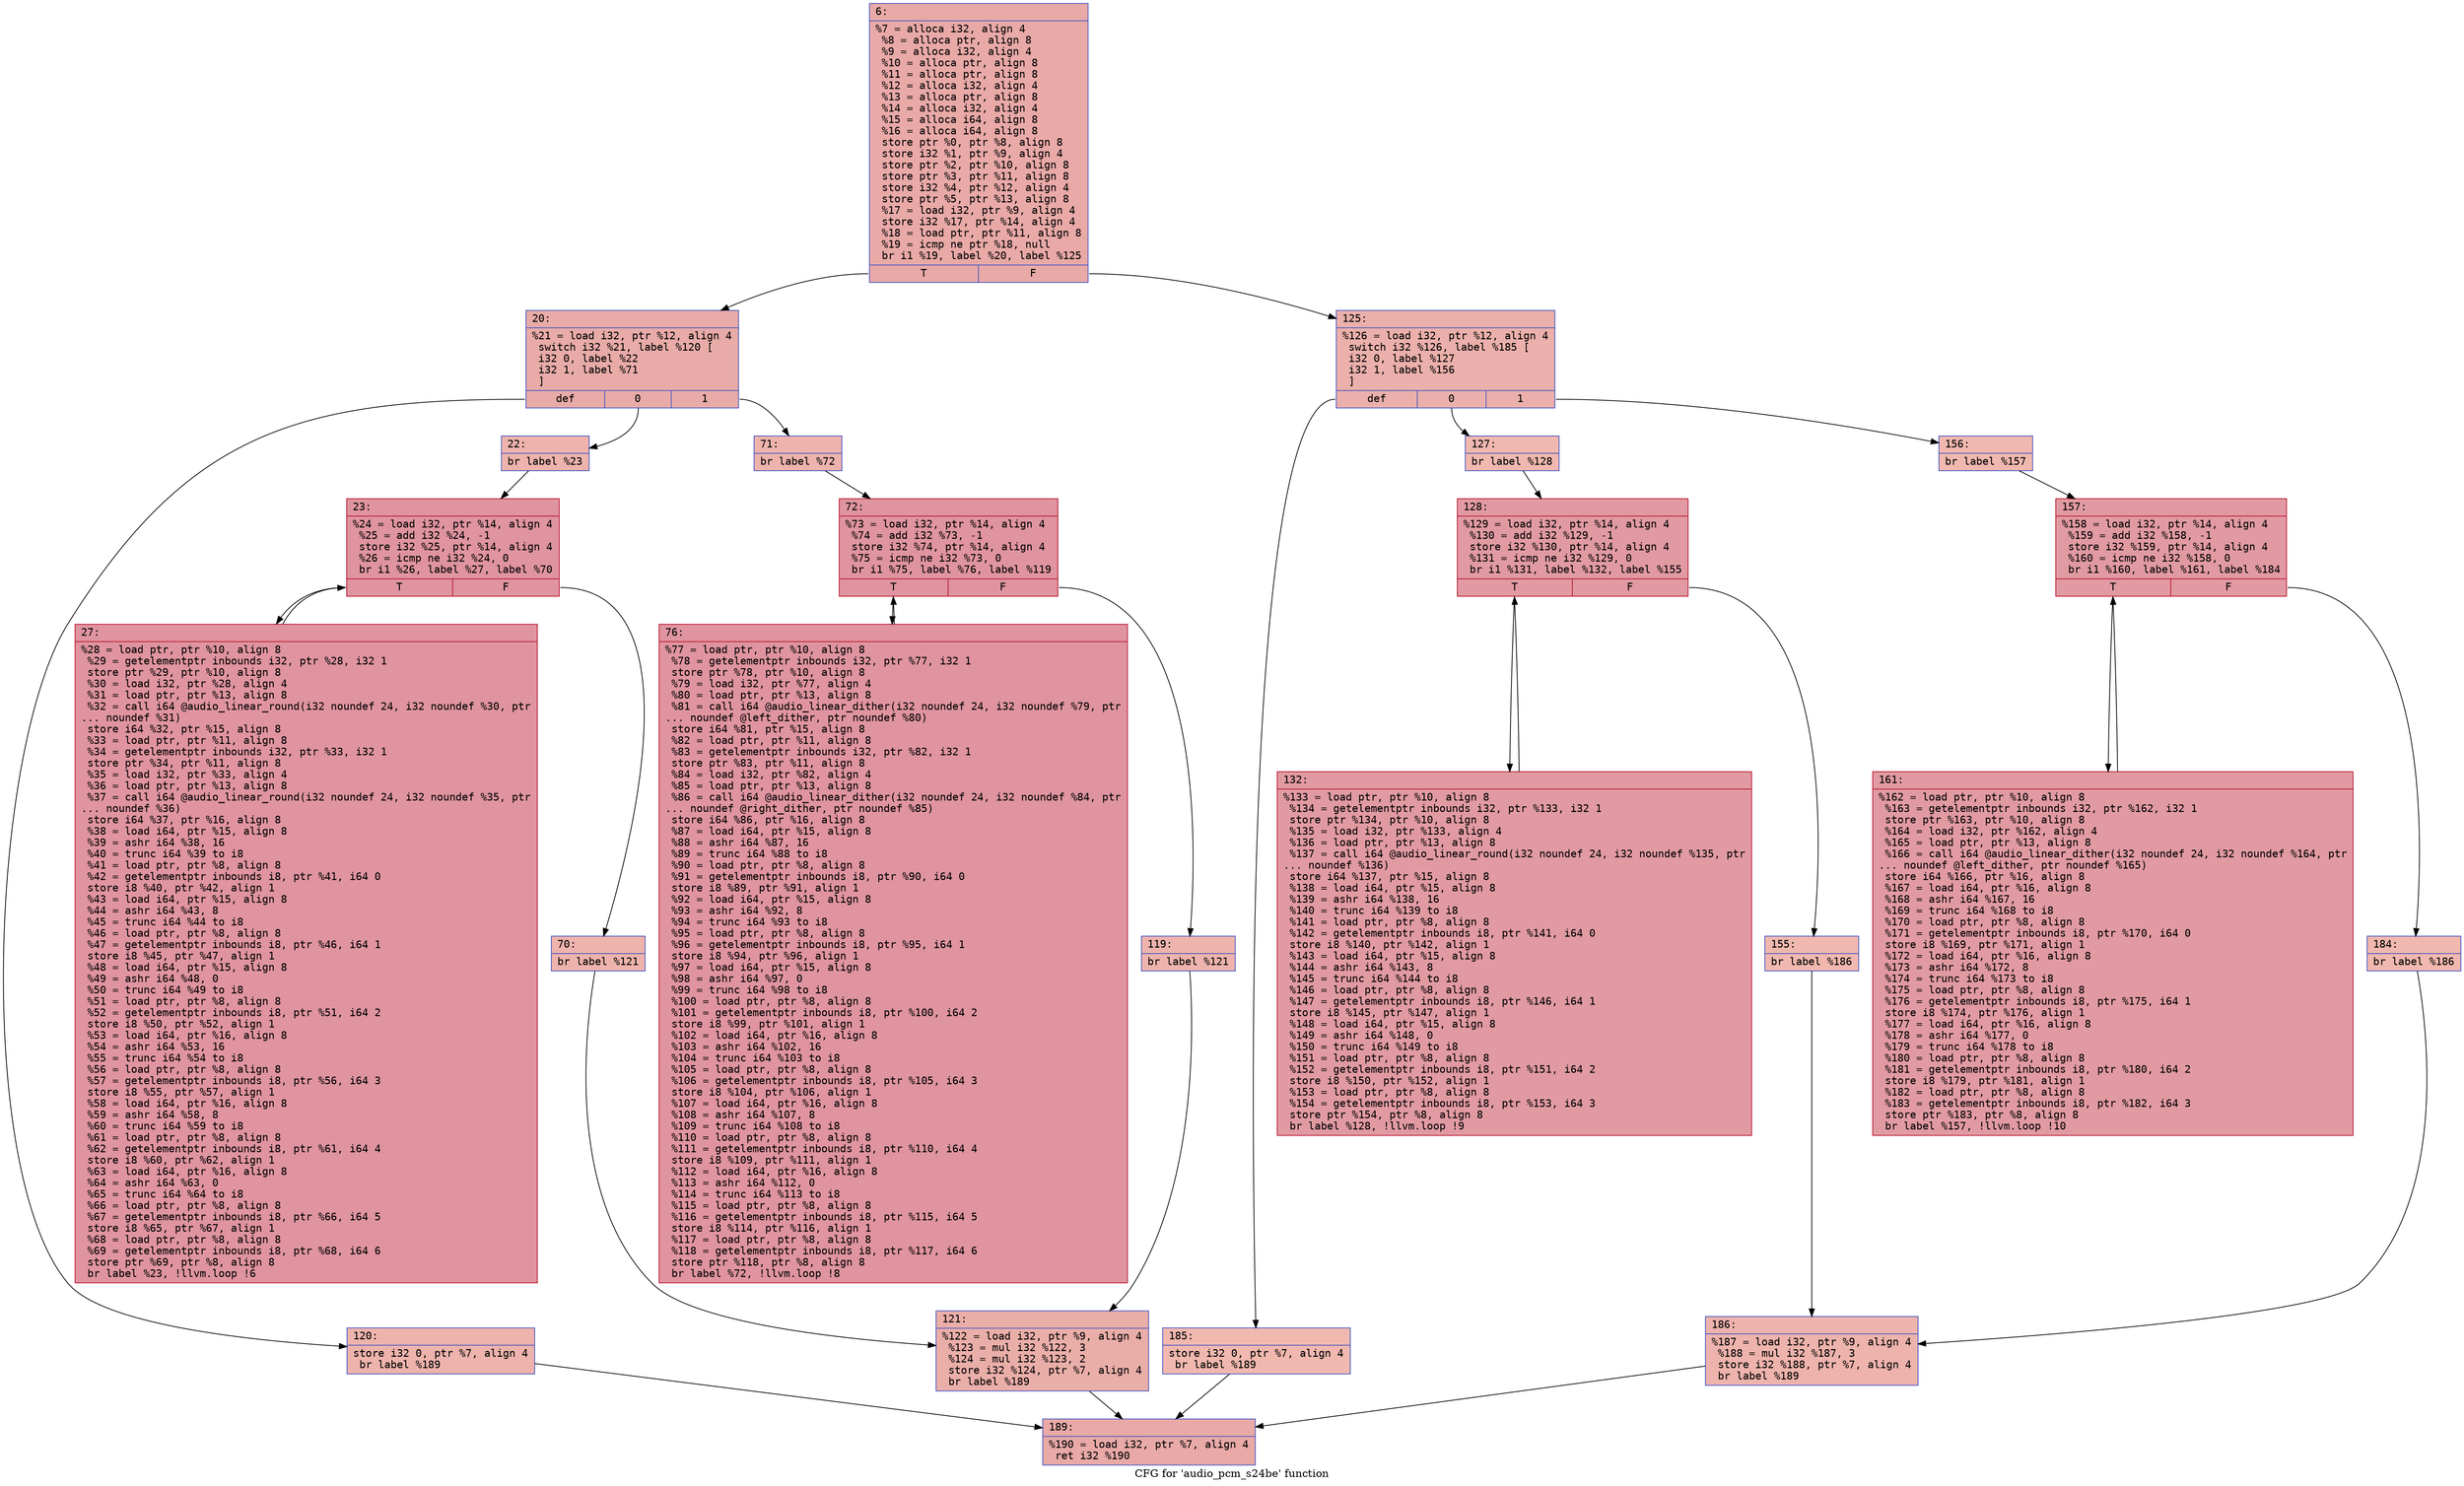 digraph "CFG for 'audio_pcm_s24be' function" {
	label="CFG for 'audio_pcm_s24be' function";

	Node0x6000022d9c70 [shape=record,color="#3d50c3ff", style=filled, fillcolor="#ca3b3770" fontname="Courier",label="{6:\l|  %7 = alloca i32, align 4\l  %8 = alloca ptr, align 8\l  %9 = alloca i32, align 4\l  %10 = alloca ptr, align 8\l  %11 = alloca ptr, align 8\l  %12 = alloca i32, align 4\l  %13 = alloca ptr, align 8\l  %14 = alloca i32, align 4\l  %15 = alloca i64, align 8\l  %16 = alloca i64, align 8\l  store ptr %0, ptr %8, align 8\l  store i32 %1, ptr %9, align 4\l  store ptr %2, ptr %10, align 8\l  store ptr %3, ptr %11, align 8\l  store i32 %4, ptr %12, align 4\l  store ptr %5, ptr %13, align 8\l  %17 = load i32, ptr %9, align 4\l  store i32 %17, ptr %14, align 4\l  %18 = load ptr, ptr %11, align 8\l  %19 = icmp ne ptr %18, null\l  br i1 %19, label %20, label %125\l|{<s0>T|<s1>F}}"];
	Node0x6000022d9c70:s0 -> Node0x6000022d9cc0[tooltip="6 -> 20\nProbability 62.50%" ];
	Node0x6000022d9c70:s1 -> Node0x6000022da030[tooltip="6 -> 125\nProbability 37.50%" ];
	Node0x6000022d9cc0 [shape=record,color="#3d50c3ff", style=filled, fillcolor="#cc403a70" fontname="Courier",label="{20:\l|  %21 = load i32, ptr %12, align 4\l  switch i32 %21, label %120 [\l    i32 0, label %22\l    i32 1, label %71\l  ]\l|{<s0>def|<s1>0|<s2>1}}"];
	Node0x6000022d9cc0:s0 -> Node0x6000022d9f90[tooltip="20 -> 120\nProbability 33.33%" ];
	Node0x6000022d9cc0:s1 -> Node0x6000022d9d10[tooltip="20 -> 22\nProbability 33.33%" ];
	Node0x6000022d9cc0:s2 -> Node0x6000022d9e50[tooltip="20 -> 71\nProbability 33.33%" ];
	Node0x6000022d9d10 [shape=record,color="#3d50c3ff", style=filled, fillcolor="#d6524470" fontname="Courier",label="{22:\l|  br label %23\l}"];
	Node0x6000022d9d10 -> Node0x6000022d9d60[tooltip="22 -> 23\nProbability 100.00%" ];
	Node0x6000022d9d60 [shape=record,color="#b70d28ff", style=filled, fillcolor="#b70d2870" fontname="Courier",label="{23:\l|  %24 = load i32, ptr %14, align 4\l  %25 = add i32 %24, -1\l  store i32 %25, ptr %14, align 4\l  %26 = icmp ne i32 %24, 0\l  br i1 %26, label %27, label %70\l|{<s0>T|<s1>F}}"];
	Node0x6000022d9d60:s0 -> Node0x6000022d9db0[tooltip="23 -> 27\nProbability 96.88%" ];
	Node0x6000022d9d60:s1 -> Node0x6000022d9e00[tooltip="23 -> 70\nProbability 3.12%" ];
	Node0x6000022d9db0 [shape=record,color="#b70d28ff", style=filled, fillcolor="#b70d2870" fontname="Courier",label="{27:\l|  %28 = load ptr, ptr %10, align 8\l  %29 = getelementptr inbounds i32, ptr %28, i32 1\l  store ptr %29, ptr %10, align 8\l  %30 = load i32, ptr %28, align 4\l  %31 = load ptr, ptr %13, align 8\l  %32 = call i64 @audio_linear_round(i32 noundef 24, i32 noundef %30, ptr\l... noundef %31)\l  store i64 %32, ptr %15, align 8\l  %33 = load ptr, ptr %11, align 8\l  %34 = getelementptr inbounds i32, ptr %33, i32 1\l  store ptr %34, ptr %11, align 8\l  %35 = load i32, ptr %33, align 4\l  %36 = load ptr, ptr %13, align 8\l  %37 = call i64 @audio_linear_round(i32 noundef 24, i32 noundef %35, ptr\l... noundef %36)\l  store i64 %37, ptr %16, align 8\l  %38 = load i64, ptr %15, align 8\l  %39 = ashr i64 %38, 16\l  %40 = trunc i64 %39 to i8\l  %41 = load ptr, ptr %8, align 8\l  %42 = getelementptr inbounds i8, ptr %41, i64 0\l  store i8 %40, ptr %42, align 1\l  %43 = load i64, ptr %15, align 8\l  %44 = ashr i64 %43, 8\l  %45 = trunc i64 %44 to i8\l  %46 = load ptr, ptr %8, align 8\l  %47 = getelementptr inbounds i8, ptr %46, i64 1\l  store i8 %45, ptr %47, align 1\l  %48 = load i64, ptr %15, align 8\l  %49 = ashr i64 %48, 0\l  %50 = trunc i64 %49 to i8\l  %51 = load ptr, ptr %8, align 8\l  %52 = getelementptr inbounds i8, ptr %51, i64 2\l  store i8 %50, ptr %52, align 1\l  %53 = load i64, ptr %16, align 8\l  %54 = ashr i64 %53, 16\l  %55 = trunc i64 %54 to i8\l  %56 = load ptr, ptr %8, align 8\l  %57 = getelementptr inbounds i8, ptr %56, i64 3\l  store i8 %55, ptr %57, align 1\l  %58 = load i64, ptr %16, align 8\l  %59 = ashr i64 %58, 8\l  %60 = trunc i64 %59 to i8\l  %61 = load ptr, ptr %8, align 8\l  %62 = getelementptr inbounds i8, ptr %61, i64 4\l  store i8 %60, ptr %62, align 1\l  %63 = load i64, ptr %16, align 8\l  %64 = ashr i64 %63, 0\l  %65 = trunc i64 %64 to i8\l  %66 = load ptr, ptr %8, align 8\l  %67 = getelementptr inbounds i8, ptr %66, i64 5\l  store i8 %65, ptr %67, align 1\l  %68 = load ptr, ptr %8, align 8\l  %69 = getelementptr inbounds i8, ptr %68, i64 6\l  store ptr %69, ptr %8, align 8\l  br label %23, !llvm.loop !6\l}"];
	Node0x6000022d9db0 -> Node0x6000022d9d60[tooltip="27 -> 23\nProbability 100.00%" ];
	Node0x6000022d9e00 [shape=record,color="#3d50c3ff", style=filled, fillcolor="#d6524470" fontname="Courier",label="{70:\l|  br label %121\l}"];
	Node0x6000022d9e00 -> Node0x6000022d9fe0[tooltip="70 -> 121\nProbability 100.00%" ];
	Node0x6000022d9e50 [shape=record,color="#3d50c3ff", style=filled, fillcolor="#d6524470" fontname="Courier",label="{71:\l|  br label %72\l}"];
	Node0x6000022d9e50 -> Node0x6000022d9ea0[tooltip="71 -> 72\nProbability 100.00%" ];
	Node0x6000022d9ea0 [shape=record,color="#b70d28ff", style=filled, fillcolor="#b70d2870" fontname="Courier",label="{72:\l|  %73 = load i32, ptr %14, align 4\l  %74 = add i32 %73, -1\l  store i32 %74, ptr %14, align 4\l  %75 = icmp ne i32 %73, 0\l  br i1 %75, label %76, label %119\l|{<s0>T|<s1>F}}"];
	Node0x6000022d9ea0:s0 -> Node0x6000022d9ef0[tooltip="72 -> 76\nProbability 96.88%" ];
	Node0x6000022d9ea0:s1 -> Node0x6000022d9f40[tooltip="72 -> 119\nProbability 3.12%" ];
	Node0x6000022d9ef0 [shape=record,color="#b70d28ff", style=filled, fillcolor="#b70d2870" fontname="Courier",label="{76:\l|  %77 = load ptr, ptr %10, align 8\l  %78 = getelementptr inbounds i32, ptr %77, i32 1\l  store ptr %78, ptr %10, align 8\l  %79 = load i32, ptr %77, align 4\l  %80 = load ptr, ptr %13, align 8\l  %81 = call i64 @audio_linear_dither(i32 noundef 24, i32 noundef %79, ptr\l... noundef @left_dither, ptr noundef %80)\l  store i64 %81, ptr %15, align 8\l  %82 = load ptr, ptr %11, align 8\l  %83 = getelementptr inbounds i32, ptr %82, i32 1\l  store ptr %83, ptr %11, align 8\l  %84 = load i32, ptr %82, align 4\l  %85 = load ptr, ptr %13, align 8\l  %86 = call i64 @audio_linear_dither(i32 noundef 24, i32 noundef %84, ptr\l... noundef @right_dither, ptr noundef %85)\l  store i64 %86, ptr %16, align 8\l  %87 = load i64, ptr %15, align 8\l  %88 = ashr i64 %87, 16\l  %89 = trunc i64 %88 to i8\l  %90 = load ptr, ptr %8, align 8\l  %91 = getelementptr inbounds i8, ptr %90, i64 0\l  store i8 %89, ptr %91, align 1\l  %92 = load i64, ptr %15, align 8\l  %93 = ashr i64 %92, 8\l  %94 = trunc i64 %93 to i8\l  %95 = load ptr, ptr %8, align 8\l  %96 = getelementptr inbounds i8, ptr %95, i64 1\l  store i8 %94, ptr %96, align 1\l  %97 = load i64, ptr %15, align 8\l  %98 = ashr i64 %97, 0\l  %99 = trunc i64 %98 to i8\l  %100 = load ptr, ptr %8, align 8\l  %101 = getelementptr inbounds i8, ptr %100, i64 2\l  store i8 %99, ptr %101, align 1\l  %102 = load i64, ptr %16, align 8\l  %103 = ashr i64 %102, 16\l  %104 = trunc i64 %103 to i8\l  %105 = load ptr, ptr %8, align 8\l  %106 = getelementptr inbounds i8, ptr %105, i64 3\l  store i8 %104, ptr %106, align 1\l  %107 = load i64, ptr %16, align 8\l  %108 = ashr i64 %107, 8\l  %109 = trunc i64 %108 to i8\l  %110 = load ptr, ptr %8, align 8\l  %111 = getelementptr inbounds i8, ptr %110, i64 4\l  store i8 %109, ptr %111, align 1\l  %112 = load i64, ptr %16, align 8\l  %113 = ashr i64 %112, 0\l  %114 = trunc i64 %113 to i8\l  %115 = load ptr, ptr %8, align 8\l  %116 = getelementptr inbounds i8, ptr %115, i64 5\l  store i8 %114, ptr %116, align 1\l  %117 = load ptr, ptr %8, align 8\l  %118 = getelementptr inbounds i8, ptr %117, i64 6\l  store ptr %118, ptr %8, align 8\l  br label %72, !llvm.loop !8\l}"];
	Node0x6000022d9ef0 -> Node0x6000022d9ea0[tooltip="76 -> 72\nProbability 100.00%" ];
	Node0x6000022d9f40 [shape=record,color="#3d50c3ff", style=filled, fillcolor="#d6524470" fontname="Courier",label="{119:\l|  br label %121\l}"];
	Node0x6000022d9f40 -> Node0x6000022d9fe0[tooltip="119 -> 121\nProbability 100.00%" ];
	Node0x6000022d9f90 [shape=record,color="#3d50c3ff", style=filled, fillcolor="#d6524470" fontname="Courier",label="{120:\l|  store i32 0, ptr %7, align 4\l  br label %189\l}"];
	Node0x6000022d9f90 -> Node0x6000022da3a0[tooltip="120 -> 189\nProbability 100.00%" ];
	Node0x6000022d9fe0 [shape=record,color="#3d50c3ff", style=filled, fillcolor="#d0473d70" fontname="Courier",label="{121:\l|  %122 = load i32, ptr %9, align 4\l  %123 = mul i32 %122, 3\l  %124 = mul i32 %123, 2\l  store i32 %124, ptr %7, align 4\l  br label %189\l}"];
	Node0x6000022d9fe0 -> Node0x6000022da3a0[tooltip="121 -> 189\nProbability 100.00%" ];
	Node0x6000022da030 [shape=record,color="#3d50c3ff", style=filled, fillcolor="#d24b4070" fontname="Courier",label="{125:\l|  %126 = load i32, ptr %12, align 4\l  switch i32 %126, label %185 [\l    i32 0, label %127\l    i32 1, label %156\l  ]\l|{<s0>def|<s1>0|<s2>1}}"];
	Node0x6000022da030:s0 -> Node0x6000022da300[tooltip="125 -> 185\nProbability 33.33%" ];
	Node0x6000022da030:s1 -> Node0x6000022da080[tooltip="125 -> 127\nProbability 33.33%" ];
	Node0x6000022da030:s2 -> Node0x6000022da1c0[tooltip="125 -> 156\nProbability 33.33%" ];
	Node0x6000022da080 [shape=record,color="#3d50c3ff", style=filled, fillcolor="#dc5d4a70" fontname="Courier",label="{127:\l|  br label %128\l}"];
	Node0x6000022da080 -> Node0x6000022da0d0[tooltip="127 -> 128\nProbability 100.00%" ];
	Node0x6000022da0d0 [shape=record,color="#b70d28ff", style=filled, fillcolor="#bb1b2c70" fontname="Courier",label="{128:\l|  %129 = load i32, ptr %14, align 4\l  %130 = add i32 %129, -1\l  store i32 %130, ptr %14, align 4\l  %131 = icmp ne i32 %129, 0\l  br i1 %131, label %132, label %155\l|{<s0>T|<s1>F}}"];
	Node0x6000022da0d0:s0 -> Node0x6000022da120[tooltip="128 -> 132\nProbability 96.88%" ];
	Node0x6000022da0d0:s1 -> Node0x6000022da170[tooltip="128 -> 155\nProbability 3.12%" ];
	Node0x6000022da120 [shape=record,color="#b70d28ff", style=filled, fillcolor="#bb1b2c70" fontname="Courier",label="{132:\l|  %133 = load ptr, ptr %10, align 8\l  %134 = getelementptr inbounds i32, ptr %133, i32 1\l  store ptr %134, ptr %10, align 8\l  %135 = load i32, ptr %133, align 4\l  %136 = load ptr, ptr %13, align 8\l  %137 = call i64 @audio_linear_round(i32 noundef 24, i32 noundef %135, ptr\l... noundef %136)\l  store i64 %137, ptr %15, align 8\l  %138 = load i64, ptr %15, align 8\l  %139 = ashr i64 %138, 16\l  %140 = trunc i64 %139 to i8\l  %141 = load ptr, ptr %8, align 8\l  %142 = getelementptr inbounds i8, ptr %141, i64 0\l  store i8 %140, ptr %142, align 1\l  %143 = load i64, ptr %15, align 8\l  %144 = ashr i64 %143, 8\l  %145 = trunc i64 %144 to i8\l  %146 = load ptr, ptr %8, align 8\l  %147 = getelementptr inbounds i8, ptr %146, i64 1\l  store i8 %145, ptr %147, align 1\l  %148 = load i64, ptr %15, align 8\l  %149 = ashr i64 %148, 0\l  %150 = trunc i64 %149 to i8\l  %151 = load ptr, ptr %8, align 8\l  %152 = getelementptr inbounds i8, ptr %151, i64 2\l  store i8 %150, ptr %152, align 1\l  %153 = load ptr, ptr %8, align 8\l  %154 = getelementptr inbounds i8, ptr %153, i64 3\l  store ptr %154, ptr %8, align 8\l  br label %128, !llvm.loop !9\l}"];
	Node0x6000022da120 -> Node0x6000022da0d0[tooltip="132 -> 128\nProbability 100.00%" ];
	Node0x6000022da170 [shape=record,color="#3d50c3ff", style=filled, fillcolor="#dc5d4a70" fontname="Courier",label="{155:\l|  br label %186\l}"];
	Node0x6000022da170 -> Node0x6000022da350[tooltip="155 -> 186\nProbability 100.00%" ];
	Node0x6000022da1c0 [shape=record,color="#3d50c3ff", style=filled, fillcolor="#dc5d4a70" fontname="Courier",label="{156:\l|  br label %157\l}"];
	Node0x6000022da1c0 -> Node0x6000022da210[tooltip="156 -> 157\nProbability 100.00%" ];
	Node0x6000022da210 [shape=record,color="#b70d28ff", style=filled, fillcolor="#bb1b2c70" fontname="Courier",label="{157:\l|  %158 = load i32, ptr %14, align 4\l  %159 = add i32 %158, -1\l  store i32 %159, ptr %14, align 4\l  %160 = icmp ne i32 %158, 0\l  br i1 %160, label %161, label %184\l|{<s0>T|<s1>F}}"];
	Node0x6000022da210:s0 -> Node0x6000022da260[tooltip="157 -> 161\nProbability 96.88%" ];
	Node0x6000022da210:s1 -> Node0x6000022da2b0[tooltip="157 -> 184\nProbability 3.12%" ];
	Node0x6000022da260 [shape=record,color="#b70d28ff", style=filled, fillcolor="#bb1b2c70" fontname="Courier",label="{161:\l|  %162 = load ptr, ptr %10, align 8\l  %163 = getelementptr inbounds i32, ptr %162, i32 1\l  store ptr %163, ptr %10, align 8\l  %164 = load i32, ptr %162, align 4\l  %165 = load ptr, ptr %13, align 8\l  %166 = call i64 @audio_linear_dither(i32 noundef 24, i32 noundef %164, ptr\l... noundef @left_dither, ptr noundef %165)\l  store i64 %166, ptr %16, align 8\l  %167 = load i64, ptr %16, align 8\l  %168 = ashr i64 %167, 16\l  %169 = trunc i64 %168 to i8\l  %170 = load ptr, ptr %8, align 8\l  %171 = getelementptr inbounds i8, ptr %170, i64 0\l  store i8 %169, ptr %171, align 1\l  %172 = load i64, ptr %16, align 8\l  %173 = ashr i64 %172, 8\l  %174 = trunc i64 %173 to i8\l  %175 = load ptr, ptr %8, align 8\l  %176 = getelementptr inbounds i8, ptr %175, i64 1\l  store i8 %174, ptr %176, align 1\l  %177 = load i64, ptr %16, align 8\l  %178 = ashr i64 %177, 0\l  %179 = trunc i64 %178 to i8\l  %180 = load ptr, ptr %8, align 8\l  %181 = getelementptr inbounds i8, ptr %180, i64 2\l  store i8 %179, ptr %181, align 1\l  %182 = load ptr, ptr %8, align 8\l  %183 = getelementptr inbounds i8, ptr %182, i64 3\l  store ptr %183, ptr %8, align 8\l  br label %157, !llvm.loop !10\l}"];
	Node0x6000022da260 -> Node0x6000022da210[tooltip="161 -> 157\nProbability 100.00%" ];
	Node0x6000022da2b0 [shape=record,color="#3d50c3ff", style=filled, fillcolor="#dc5d4a70" fontname="Courier",label="{184:\l|  br label %186\l}"];
	Node0x6000022da2b0 -> Node0x6000022da350[tooltip="184 -> 186\nProbability 100.00%" ];
	Node0x6000022da300 [shape=record,color="#3d50c3ff", style=filled, fillcolor="#dc5d4a70" fontname="Courier",label="{185:\l|  store i32 0, ptr %7, align 4\l  br label %189\l}"];
	Node0x6000022da300 -> Node0x6000022da3a0[tooltip="185 -> 189\nProbability 100.00%" ];
	Node0x6000022da350 [shape=record,color="#3d50c3ff", style=filled, fillcolor="#d6524470" fontname="Courier",label="{186:\l|  %187 = load i32, ptr %9, align 4\l  %188 = mul i32 %187, 3\l  store i32 %188, ptr %7, align 4\l  br label %189\l}"];
	Node0x6000022da350 -> Node0x6000022da3a0[tooltip="186 -> 189\nProbability 100.00%" ];
	Node0x6000022da3a0 [shape=record,color="#3d50c3ff", style=filled, fillcolor="#ca3b3770" fontname="Courier",label="{189:\l|  %190 = load i32, ptr %7, align 4\l  ret i32 %190\l}"];
}
